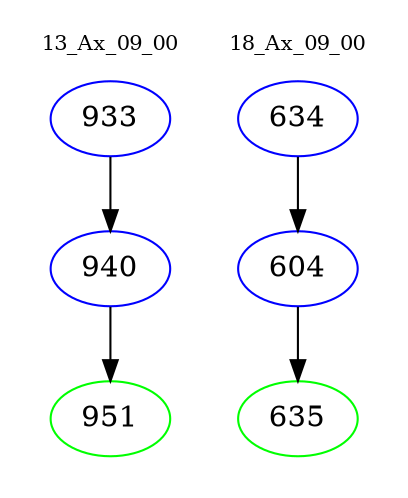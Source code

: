 digraph{
subgraph cluster_0 {
color = white
label = "13_Ax_09_00";
fontsize=10;
T0_933 [label="933", color="blue"]
T0_933 -> T0_940 [color="black"]
T0_940 [label="940", color="blue"]
T0_940 -> T0_951 [color="black"]
T0_951 [label="951", color="green"]
}
subgraph cluster_1 {
color = white
label = "18_Ax_09_00";
fontsize=10;
T1_634 [label="634", color="blue"]
T1_634 -> T1_604 [color="black"]
T1_604 [label="604", color="blue"]
T1_604 -> T1_635 [color="black"]
T1_635 [label="635", color="green"]
}
}
